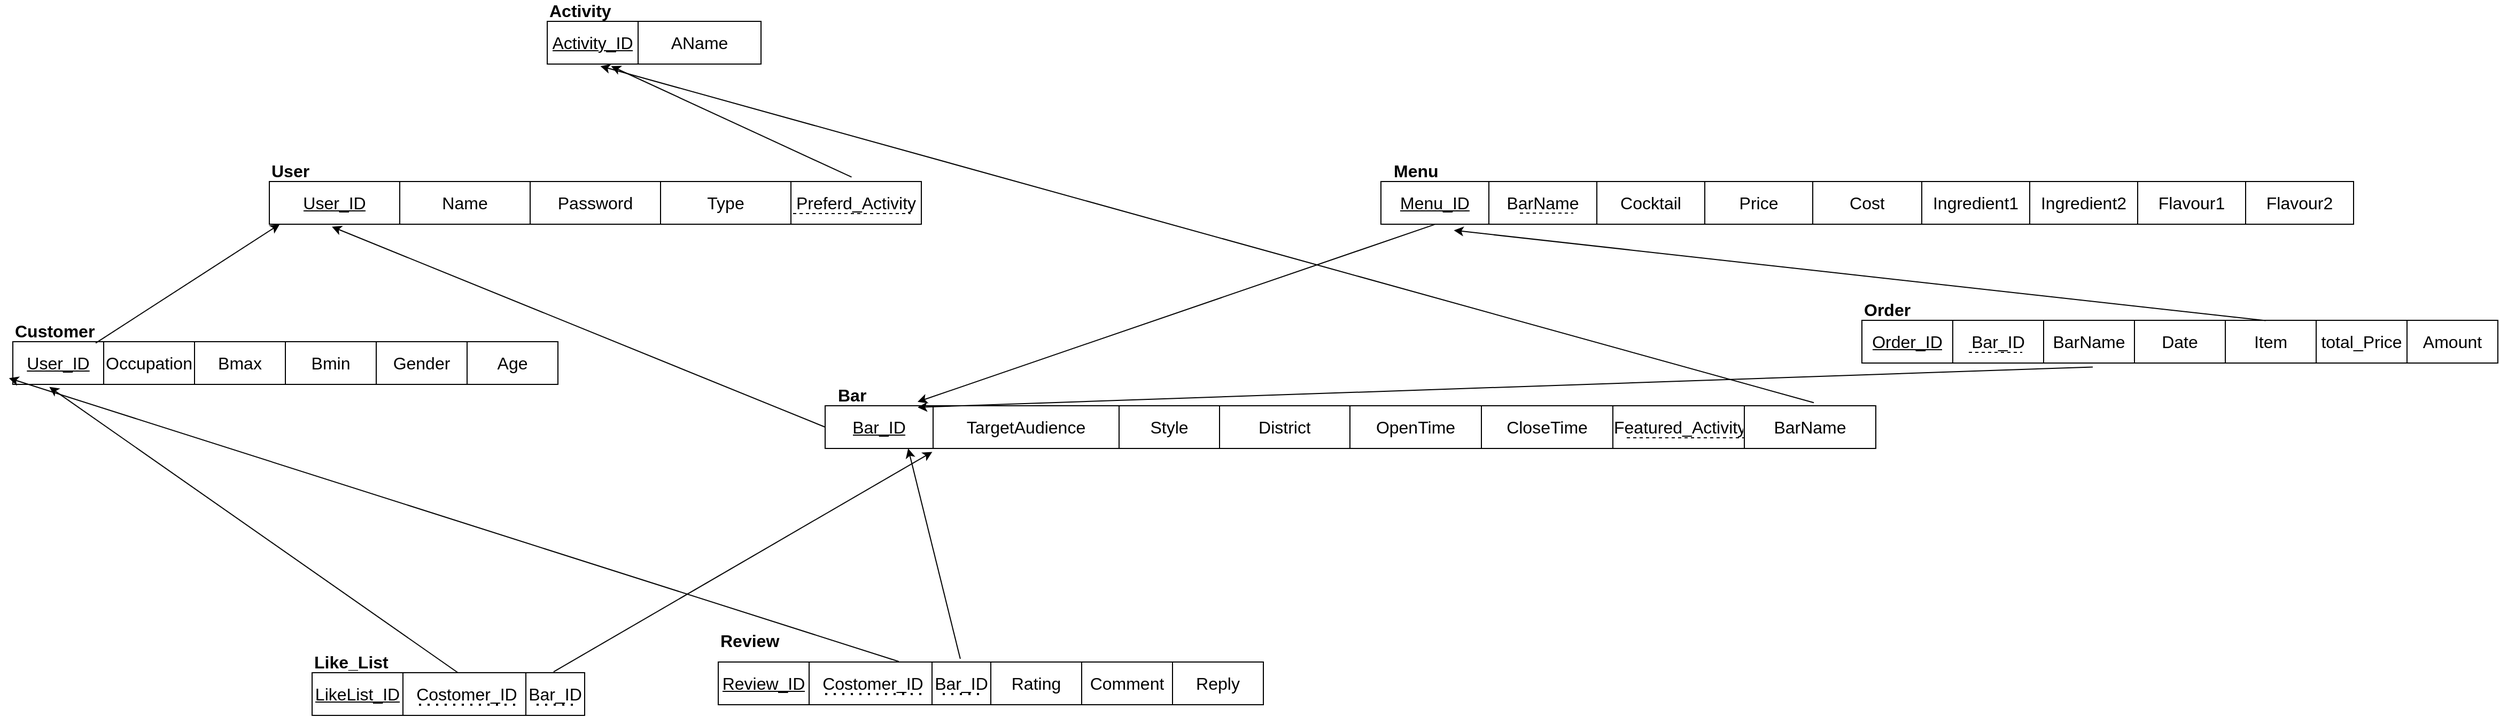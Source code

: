 <mxfile version="24.4.13" type="github">
  <diagram name="第1頁" id="yRPHBxbGYmg5BFlF-QgD">
    <mxGraphModel dx="1412" dy="745" grid="1" gridSize="10" guides="1" tooltips="1" connect="1" arrows="1" fold="1" page="1" pageScale="1" pageWidth="4681" pageHeight="3300" math="0" shadow="0">
      <root>
        <mxCell id="0" />
        <mxCell id="1" parent="0" />
        <mxCell id="a4UeTrgCK479kTS_yBiC-83" value="" style="shape=table;startSize=0;container=1;collapsible=0;childLayout=tableLayout;fontSize=12;" parent="1" vertex="1">
          <mxGeometry x="580" y="670" width="610" height="40" as="geometry" />
        </mxCell>
        <mxCell id="a4UeTrgCK479kTS_yBiC-84" value="" style="shape=tableRow;horizontal=0;startSize=0;swimlaneHead=0;swimlaneBody=0;strokeColor=inherit;top=0;left=0;bottom=0;right=0;collapsible=0;dropTarget=0;fillColor=none;points=[[0,0.5],[1,0.5]];portConstraint=eastwest;fontSize=16;" parent="a4UeTrgCK479kTS_yBiC-83" vertex="1">
          <mxGeometry width="610" height="40" as="geometry" />
        </mxCell>
        <mxCell id="a4UeTrgCK479kTS_yBiC-85" value="User_ID" style="shape=partialRectangle;html=1;whiteSpace=wrap;connectable=0;strokeColor=inherit;overflow=hidden;fillColor=none;top=0;left=0;bottom=0;right=0;pointerEvents=1;fontSize=16;fontStyle=4" parent="a4UeTrgCK479kTS_yBiC-84" vertex="1">
          <mxGeometry width="122" height="40" as="geometry">
            <mxRectangle width="122" height="40" as="alternateBounds" />
          </mxGeometry>
        </mxCell>
        <mxCell id="a4UeTrgCK479kTS_yBiC-86" value="Name" style="shape=partialRectangle;html=1;whiteSpace=wrap;connectable=0;strokeColor=inherit;overflow=hidden;fillColor=none;top=0;left=0;bottom=0;right=0;pointerEvents=1;fontSize=16;" parent="a4UeTrgCK479kTS_yBiC-84" vertex="1">
          <mxGeometry x="122" width="122" height="40" as="geometry">
            <mxRectangle width="122" height="40" as="alternateBounds" />
          </mxGeometry>
        </mxCell>
        <mxCell id="a4UeTrgCK479kTS_yBiC-87" value="Password" style="shape=partialRectangle;html=1;whiteSpace=wrap;connectable=0;strokeColor=inherit;overflow=hidden;fillColor=none;top=0;left=0;bottom=0;right=0;pointerEvents=1;fontSize=16;" parent="a4UeTrgCK479kTS_yBiC-84" vertex="1">
          <mxGeometry x="244" width="122" height="40" as="geometry">
            <mxRectangle width="122" height="40" as="alternateBounds" />
          </mxGeometry>
        </mxCell>
        <mxCell id="a4UeTrgCK479kTS_yBiC-88" value="Type" style="shape=partialRectangle;html=1;whiteSpace=wrap;connectable=0;strokeColor=inherit;overflow=hidden;fillColor=none;top=0;left=0;bottom=0;right=0;pointerEvents=1;fontSize=16;" parent="a4UeTrgCK479kTS_yBiC-84" vertex="1">
          <mxGeometry x="366" width="122" height="40" as="geometry">
            <mxRectangle width="122" height="40" as="alternateBounds" />
          </mxGeometry>
        </mxCell>
        <mxCell id="-q4q4_s83V0qYPfBvTud-24" value="Preferd_Activity" style="shape=partialRectangle;html=1;whiteSpace=wrap;connectable=0;strokeColor=inherit;overflow=hidden;fillColor=none;top=0;left=0;bottom=0;right=0;pointerEvents=1;fontSize=16;" parent="a4UeTrgCK479kTS_yBiC-84" vertex="1">
          <mxGeometry x="488" width="122" height="40" as="geometry">
            <mxRectangle width="122" height="40" as="alternateBounds" />
          </mxGeometry>
        </mxCell>
        <mxCell id="a4UeTrgCK479kTS_yBiC-91" value="User" style="text;strokeColor=none;fillColor=none;html=1;fontSize=16;fontStyle=1;verticalAlign=middle;align=left;" parent="1" vertex="1">
          <mxGeometry x="580" y="650" width="60" height="20" as="geometry" />
        </mxCell>
        <mxCell id="NnXiqRIun1w8d_vgmSpy-1" value="" style="shape=table;startSize=0;container=1;collapsible=0;childLayout=tableLayout;fontSize=12;" parent="1" vertex="1">
          <mxGeometry x="340" y="820" width="510" height="40" as="geometry" />
        </mxCell>
        <mxCell id="NnXiqRIun1w8d_vgmSpy-2" value="" style="shape=tableRow;horizontal=0;startSize=0;swimlaneHead=0;swimlaneBody=0;strokeColor=inherit;top=0;left=0;bottom=0;right=0;collapsible=0;dropTarget=0;fillColor=none;points=[[0,0.5],[1,0.5]];portConstraint=eastwest;fontSize=16;" parent="NnXiqRIun1w8d_vgmSpy-1" vertex="1">
          <mxGeometry width="510" height="40" as="geometry" />
        </mxCell>
        <mxCell id="NnXiqRIun1w8d_vgmSpy-3" value="User_ID" style="shape=partialRectangle;html=1;whiteSpace=wrap;connectable=0;strokeColor=inherit;overflow=hidden;fillColor=none;top=0;left=0;bottom=0;right=0;pointerEvents=1;fontSize=16;fontStyle=4" parent="NnXiqRIun1w8d_vgmSpy-2" vertex="1">
          <mxGeometry width="85" height="40" as="geometry">
            <mxRectangle width="85" height="40" as="alternateBounds" />
          </mxGeometry>
        </mxCell>
        <mxCell id="NnXiqRIun1w8d_vgmSpy-4" value="Occupation" style="shape=partialRectangle;html=1;whiteSpace=wrap;connectable=0;strokeColor=inherit;overflow=hidden;fillColor=none;top=0;left=0;bottom=0;right=0;pointerEvents=1;fontSize=16;" parent="NnXiqRIun1w8d_vgmSpy-2" vertex="1">
          <mxGeometry x="85" width="85" height="40" as="geometry">
            <mxRectangle width="85" height="40" as="alternateBounds" />
          </mxGeometry>
        </mxCell>
        <mxCell id="NnXiqRIun1w8d_vgmSpy-5" value="Bmax" style="shape=partialRectangle;html=1;whiteSpace=wrap;connectable=0;strokeColor=inherit;overflow=hidden;fillColor=none;top=0;left=0;bottom=0;right=0;pointerEvents=1;fontSize=16;" parent="NnXiqRIun1w8d_vgmSpy-2" vertex="1">
          <mxGeometry x="170" width="85" height="40" as="geometry">
            <mxRectangle width="85" height="40" as="alternateBounds" />
          </mxGeometry>
        </mxCell>
        <mxCell id="NnXiqRIun1w8d_vgmSpy-6" value="Bmin" style="shape=partialRectangle;html=1;whiteSpace=wrap;connectable=0;strokeColor=inherit;overflow=hidden;fillColor=none;top=0;left=0;bottom=0;right=0;pointerEvents=1;fontSize=16;" parent="NnXiqRIun1w8d_vgmSpy-2" vertex="1">
          <mxGeometry x="255" width="85" height="40" as="geometry">
            <mxRectangle width="85" height="40" as="alternateBounds" />
          </mxGeometry>
        </mxCell>
        <mxCell id="NnXiqRIun1w8d_vgmSpy-9" value="Gender" style="shape=partialRectangle;html=1;whiteSpace=wrap;connectable=0;strokeColor=inherit;overflow=hidden;fillColor=none;top=0;left=0;bottom=0;right=0;pointerEvents=1;fontSize=16;" parent="NnXiqRIun1w8d_vgmSpy-2" vertex="1">
          <mxGeometry x="340" width="85" height="40" as="geometry">
            <mxRectangle width="85" height="40" as="alternateBounds" />
          </mxGeometry>
        </mxCell>
        <mxCell id="NnXiqRIun1w8d_vgmSpy-10" value="Age" style="shape=partialRectangle;html=1;whiteSpace=wrap;connectable=0;strokeColor=inherit;overflow=hidden;fillColor=none;top=0;left=0;bottom=0;right=0;pointerEvents=1;fontSize=16;" parent="NnXiqRIun1w8d_vgmSpy-2" vertex="1">
          <mxGeometry x="425" width="85" height="40" as="geometry">
            <mxRectangle width="85" height="40" as="alternateBounds" />
          </mxGeometry>
        </mxCell>
        <mxCell id="NnXiqRIun1w8d_vgmSpy-7" value="Customer" style="text;strokeColor=none;fillColor=none;html=1;fontSize=16;fontStyle=1;verticalAlign=middle;align=left;" parent="1" vertex="1">
          <mxGeometry x="340" y="800" width="60" height="20" as="geometry" />
        </mxCell>
        <mxCell id="NnXiqRIun1w8d_vgmSpy-8" style="rounded=0;orthogonalLoop=1;jettySize=auto;html=1;exitX=0.152;exitY=0.033;exitDx=0;exitDy=0;entryX=0.016;entryY=0.999;entryDx=0;entryDy=0;entryPerimeter=0;exitPerimeter=0;" parent="1" source="NnXiqRIun1w8d_vgmSpy-2" target="a4UeTrgCK479kTS_yBiC-84" edge="1">
          <mxGeometry relative="1" as="geometry" />
        </mxCell>
        <mxCell id="NnXiqRIun1w8d_vgmSpy-21" style="rounded=0;orthogonalLoop=1;jettySize=auto;html=1;exitX=0;exitY=0.5;exitDx=0;exitDy=0;entryX=0.096;entryY=1.059;entryDx=0;entryDy=0;entryPerimeter=0;" parent="1" source="NnXiqRIun1w8d_vgmSpy-12" target="a4UeTrgCK479kTS_yBiC-84" edge="1">
          <mxGeometry relative="1" as="geometry">
            <mxPoint x="870" y="790" as="targetPoint" />
          </mxGeometry>
        </mxCell>
        <mxCell id="NnXiqRIun1w8d_vgmSpy-34" style="rounded=0;orthogonalLoop=1;jettySize=auto;html=1;exitX=0.331;exitY=-0.013;exitDx=0;exitDy=0;exitPerimeter=0;entryX=-0.007;entryY=0.855;entryDx=0;entryDy=0;entryPerimeter=0;" parent="1" source="NnXiqRIun1w8d_vgmSpy-23" target="NnXiqRIun1w8d_vgmSpy-2" edge="1">
          <mxGeometry relative="1" as="geometry">
            <mxPoint x="1050" y="970.0" as="targetPoint" />
          </mxGeometry>
        </mxCell>
        <mxCell id="NnXiqRIun1w8d_vgmSpy-30" value="Review" style="text;strokeColor=none;fillColor=none;html=1;fontSize=16;fontStyle=1;verticalAlign=middle;align=left;" parent="1" vertex="1">
          <mxGeometry x="1000" y="1090" width="60" height="20" as="geometry" />
        </mxCell>
        <mxCell id="NnXiqRIun1w8d_vgmSpy-35" style="rounded=0;orthogonalLoop=1;jettySize=auto;html=1;entryX=0.079;entryY=1.001;entryDx=0;entryDy=0;entryPerimeter=0;exitX=0.444;exitY=-0.074;exitDx=0;exitDy=0;exitPerimeter=0;" parent="1" source="NnXiqRIun1w8d_vgmSpy-23" target="NnXiqRIun1w8d_vgmSpy-12" edge="1">
          <mxGeometry relative="1" as="geometry">
            <mxPoint x="1091" y="1030" as="sourcePoint" />
          </mxGeometry>
        </mxCell>
        <mxCell id="-q4q4_s83V0qYPfBvTud-1" value="" style="shape=table;startSize=0;container=1;collapsible=0;childLayout=tableLayout;fontSize=12;" parent="1" vertex="1">
          <mxGeometry x="620" y="1130" width="255" height="40" as="geometry" />
        </mxCell>
        <mxCell id="-q4q4_s83V0qYPfBvTud-2" value="" style="shape=tableRow;horizontal=0;startSize=0;swimlaneHead=0;swimlaneBody=0;strokeColor=inherit;top=0;left=0;bottom=0;right=0;collapsible=0;dropTarget=0;fillColor=none;points=[[0,0.5],[1,0.5]];portConstraint=eastwest;fontSize=16;" parent="-q4q4_s83V0qYPfBvTud-1" vertex="1">
          <mxGeometry width="255" height="40" as="geometry" />
        </mxCell>
        <mxCell id="-q4q4_s83V0qYPfBvTud-3" value="LikeList_ID" style="shape=partialRectangle;html=1;whiteSpace=wrap;connectable=0;strokeColor=inherit;overflow=hidden;fillColor=none;top=0;left=0;bottom=0;right=0;pointerEvents=1;fontSize=16;fontStyle=4" parent="-q4q4_s83V0qYPfBvTud-2" vertex="1">
          <mxGeometry width="85" height="40" as="geometry">
            <mxRectangle width="85" height="40" as="alternateBounds" />
          </mxGeometry>
        </mxCell>
        <mxCell id="-q4q4_s83V0qYPfBvTud-4" value="&amp;nbsp;Costomer_ID" style="shape=partialRectangle;html=1;whiteSpace=wrap;connectable=0;strokeColor=inherit;overflow=hidden;fillColor=none;top=0;left=0;bottom=0;right=0;pointerEvents=1;fontSize=16;" parent="-q4q4_s83V0qYPfBvTud-2" vertex="1">
          <mxGeometry x="85" width="115" height="40" as="geometry">
            <mxRectangle width="115" height="40" as="alternateBounds" />
          </mxGeometry>
        </mxCell>
        <mxCell id="-q4q4_s83V0qYPfBvTud-5" value="Bar_ID" style="shape=partialRectangle;html=1;whiteSpace=wrap;connectable=0;strokeColor=inherit;overflow=hidden;fillColor=none;top=0;left=0;bottom=0;right=0;pointerEvents=1;fontSize=16;" parent="-q4q4_s83V0qYPfBvTud-2" vertex="1">
          <mxGeometry x="200" width="55" height="40" as="geometry">
            <mxRectangle width="55" height="40" as="alternateBounds" />
          </mxGeometry>
        </mxCell>
        <mxCell id="-q4q4_s83V0qYPfBvTud-9" value="Like_List" style="text;strokeColor=none;fillColor=none;html=1;fontSize=16;fontStyle=1;verticalAlign=middle;align=left;" parent="1" vertex="1">
          <mxGeometry x="620" y="1110" width="60" height="20" as="geometry" />
        </mxCell>
        <mxCell id="-q4q4_s83V0qYPfBvTud-10" value="" style="endArrow=none;dashed=1;html=1;dashPattern=1 3;strokeWidth=2;rounded=0;" parent="1" edge="1">
          <mxGeometry width="50" height="50" relative="1" as="geometry">
            <mxPoint x="720" y="1160" as="sourcePoint" />
            <mxPoint x="810" y="1160" as="targetPoint" />
          </mxGeometry>
        </mxCell>
        <mxCell id="-q4q4_s83V0qYPfBvTud-11" value="" style="endArrow=none;dashed=1;html=1;dashPattern=1 3;strokeWidth=2;rounded=0;" parent="1" edge="1">
          <mxGeometry width="50" height="50" relative="1" as="geometry">
            <mxPoint x="830" y="1160" as="sourcePoint" />
            <mxPoint x="870" y="1160" as="targetPoint" />
          </mxGeometry>
        </mxCell>
        <mxCell id="-q4q4_s83V0qYPfBvTud-12" value="" style="endArrow=classic;html=1;rounded=0;exitX=0.535;exitY=0;exitDx=0;exitDy=0;exitPerimeter=0;entryX=0.067;entryY=1.06;entryDx=0;entryDy=0;entryPerimeter=0;" parent="1" source="-q4q4_s83V0qYPfBvTud-2" target="NnXiqRIun1w8d_vgmSpy-2" edge="1">
          <mxGeometry width="50" height="50" relative="1" as="geometry">
            <mxPoint x="690.505" y="1110" as="sourcePoint" />
            <mxPoint x="960" y="852.4" as="targetPoint" />
          </mxGeometry>
        </mxCell>
        <mxCell id="-q4q4_s83V0qYPfBvTud-13" value="" style="endArrow=classic;html=1;rounded=0;exitX=0.886;exitY=-0.02;exitDx=0;exitDy=0;exitPerimeter=0;entryX=0.102;entryY=1.08;entryDx=0;entryDy=0;entryPerimeter=0;" parent="1" source="-q4q4_s83V0qYPfBvTud-2" target="NnXiqRIun1w8d_vgmSpy-12" edge="1">
          <mxGeometry width="50" height="50" relative="1" as="geometry">
            <mxPoint x="766" y="1140" as="sourcePoint" />
            <mxPoint x="1074" y="902" as="targetPoint" />
          </mxGeometry>
        </mxCell>
        <mxCell id="NnXiqRIun1w8d_vgmSpy-22" value="" style="shape=table;startSize=0;container=1;collapsible=0;childLayout=tableLayout;fontSize=12;" parent="1" vertex="1">
          <mxGeometry x="1000" y="1120" width="510" height="40" as="geometry" />
        </mxCell>
        <mxCell id="NnXiqRIun1w8d_vgmSpy-23" value="" style="shape=tableRow;horizontal=0;startSize=0;swimlaneHead=0;swimlaneBody=0;strokeColor=inherit;top=0;left=0;bottom=0;right=0;collapsible=0;dropTarget=0;fillColor=none;points=[[0,0.5],[1,0.5]];portConstraint=eastwest;fontSize=16;" parent="NnXiqRIun1w8d_vgmSpy-22" vertex="1">
          <mxGeometry width="510" height="40" as="geometry" />
        </mxCell>
        <mxCell id="NnXiqRIun1w8d_vgmSpy-24" value="Review_ID" style="shape=partialRectangle;html=1;whiteSpace=wrap;connectable=0;strokeColor=inherit;overflow=hidden;fillColor=none;top=0;left=0;bottom=0;right=0;pointerEvents=1;fontSize=16;fontStyle=4" parent="NnXiqRIun1w8d_vgmSpy-23" vertex="1">
          <mxGeometry width="85" height="40" as="geometry">
            <mxRectangle width="85" height="40" as="alternateBounds" />
          </mxGeometry>
        </mxCell>
        <mxCell id="NnXiqRIun1w8d_vgmSpy-25" value="&amp;nbsp;Costomer_ID" style="shape=partialRectangle;html=1;whiteSpace=wrap;connectable=0;strokeColor=inherit;overflow=hidden;fillColor=none;top=0;left=0;bottom=0;right=0;pointerEvents=1;fontSize=16;" parent="NnXiqRIun1w8d_vgmSpy-23" vertex="1">
          <mxGeometry x="85" width="115" height="40" as="geometry">
            <mxRectangle width="115" height="40" as="alternateBounds" />
          </mxGeometry>
        </mxCell>
        <mxCell id="NnXiqRIun1w8d_vgmSpy-26" value="Bar_ID" style="shape=partialRectangle;html=1;whiteSpace=wrap;connectable=0;strokeColor=inherit;overflow=hidden;fillColor=none;top=0;left=0;bottom=0;right=0;pointerEvents=1;fontSize=16;" parent="NnXiqRIun1w8d_vgmSpy-23" vertex="1">
          <mxGeometry x="200" width="55" height="40" as="geometry">
            <mxRectangle width="55" height="40" as="alternateBounds" />
          </mxGeometry>
        </mxCell>
        <mxCell id="NnXiqRIun1w8d_vgmSpy-27" value="Rating" style="shape=partialRectangle;html=1;whiteSpace=wrap;connectable=0;strokeColor=inherit;overflow=hidden;fillColor=none;top=0;left=0;bottom=0;right=0;pointerEvents=1;fontSize=16;" parent="NnXiqRIun1w8d_vgmSpy-23" vertex="1">
          <mxGeometry x="255" width="85" height="40" as="geometry">
            <mxRectangle width="85" height="40" as="alternateBounds" />
          </mxGeometry>
        </mxCell>
        <mxCell id="NnXiqRIun1w8d_vgmSpy-28" value="Comment" style="shape=partialRectangle;html=1;whiteSpace=wrap;connectable=0;strokeColor=inherit;overflow=hidden;fillColor=none;top=0;left=0;bottom=0;right=0;pointerEvents=1;fontSize=16;" parent="NnXiqRIun1w8d_vgmSpy-23" vertex="1">
          <mxGeometry x="340" width="85" height="40" as="geometry">
            <mxRectangle width="85" height="40" as="alternateBounds" />
          </mxGeometry>
        </mxCell>
        <mxCell id="NnXiqRIun1w8d_vgmSpy-29" value="Reply" style="shape=partialRectangle;html=1;whiteSpace=wrap;connectable=0;strokeColor=inherit;overflow=hidden;fillColor=none;top=0;left=0;bottom=0;right=0;pointerEvents=1;fontSize=16;" parent="NnXiqRIun1w8d_vgmSpy-23" vertex="1">
          <mxGeometry x="425" width="85" height="40" as="geometry">
            <mxRectangle width="85" height="40" as="alternateBounds" />
          </mxGeometry>
        </mxCell>
        <mxCell id="NnXiqRIun1w8d_vgmSpy-32" value="" style="endArrow=none;dashed=1;html=1;dashPattern=1 3;strokeWidth=2;rounded=0;" parent="1" edge="1">
          <mxGeometry width="50" height="50" relative="1" as="geometry">
            <mxPoint x="1100" y="1150" as="sourcePoint" />
            <mxPoint x="1190" y="1150" as="targetPoint" />
          </mxGeometry>
        </mxCell>
        <mxCell id="NnXiqRIun1w8d_vgmSpy-33" value="" style="endArrow=none;dashed=1;html=1;dashPattern=1 3;strokeWidth=2;rounded=0;" parent="1" edge="1">
          <mxGeometry width="50" height="50" relative="1" as="geometry">
            <mxPoint x="1210" y="1150" as="sourcePoint" />
            <mxPoint x="1250" y="1150" as="targetPoint" />
          </mxGeometry>
        </mxCell>
        <mxCell id="-q4q4_s83V0qYPfBvTud-14" value="" style="shape=table;startSize=0;container=1;collapsible=0;childLayout=tableLayout;fontSize=12;" parent="1" vertex="1">
          <mxGeometry x="840" y="520" width="200" height="40" as="geometry" />
        </mxCell>
        <mxCell id="-q4q4_s83V0qYPfBvTud-15" value="" style="shape=tableRow;horizontal=0;startSize=0;swimlaneHead=0;swimlaneBody=0;strokeColor=inherit;top=0;left=0;bottom=0;right=0;collapsible=0;dropTarget=0;fillColor=none;points=[[0,0.5],[1,0.5]];portConstraint=eastwest;fontSize=16;" parent="-q4q4_s83V0qYPfBvTud-14" vertex="1">
          <mxGeometry width="200" height="40" as="geometry" />
        </mxCell>
        <mxCell id="-q4q4_s83V0qYPfBvTud-16" value="Activity_ID" style="shape=partialRectangle;html=1;whiteSpace=wrap;connectable=0;strokeColor=inherit;overflow=hidden;fillColor=none;top=0;left=0;bottom=0;right=0;pointerEvents=1;fontSize=16;fontStyle=4" parent="-q4q4_s83V0qYPfBvTud-15" vertex="1">
          <mxGeometry width="85" height="40" as="geometry">
            <mxRectangle width="85" height="40" as="alternateBounds" />
          </mxGeometry>
        </mxCell>
        <mxCell id="-q4q4_s83V0qYPfBvTud-17" value="AName" style="shape=partialRectangle;html=1;whiteSpace=wrap;connectable=0;strokeColor=inherit;overflow=hidden;fillColor=none;top=0;left=0;bottom=0;right=0;pointerEvents=1;fontSize=16;" parent="-q4q4_s83V0qYPfBvTud-15" vertex="1">
          <mxGeometry x="85" width="115" height="40" as="geometry">
            <mxRectangle width="115" height="40" as="alternateBounds" />
          </mxGeometry>
        </mxCell>
        <mxCell id="-q4q4_s83V0qYPfBvTud-19" value="Activity" style="text;strokeColor=none;fillColor=none;html=1;fontSize=16;fontStyle=1;verticalAlign=middle;align=left;" parent="1" vertex="1">
          <mxGeometry x="840" y="500" width="60" height="20" as="geometry" />
        </mxCell>
        <mxCell id="-q4q4_s83V0qYPfBvTud-27" value="" style="endArrow=none;dashed=1;html=1;rounded=0;" parent="1" edge="1">
          <mxGeometry width="50" height="50" relative="1" as="geometry">
            <mxPoint x="1070" y="700" as="sourcePoint" />
            <mxPoint x="1180" y="700" as="targetPoint" />
          </mxGeometry>
        </mxCell>
        <mxCell id="-q4q4_s83V0qYPfBvTud-31" style="rounded=0;orthogonalLoop=1;jettySize=auto;html=1;exitX=0.941;exitY=-0.072;exitDx=0;exitDy=0;entryX=0.249;entryY=1.049;entryDx=0;entryDy=0;entryPerimeter=0;exitPerimeter=0;" parent="1" source="NnXiqRIun1w8d_vgmSpy-12" target="-q4q4_s83V0qYPfBvTud-15" edge="1">
          <mxGeometry relative="1" as="geometry" />
        </mxCell>
        <mxCell id="-q4q4_s83V0qYPfBvTud-32" style="rounded=0;orthogonalLoop=1;jettySize=auto;html=1;exitX=0.893;exitY=-0.104;exitDx=0;exitDy=0;entryX=0.299;entryY=1.049;entryDx=0;entryDy=0;entryPerimeter=0;exitPerimeter=0;" parent="1" source="a4UeTrgCK479kTS_yBiC-84" target="-q4q4_s83V0qYPfBvTud-15" edge="1">
          <mxGeometry relative="1" as="geometry">
            <mxPoint x="879" y="827" as="sourcePoint" />
            <mxPoint x="900" y="572" as="targetPoint" />
          </mxGeometry>
        </mxCell>
        <mxCell id="NnXiqRIun1w8d_vgmSpy-11" value="" style="shape=table;startSize=0;container=1;collapsible=0;childLayout=tableLayout;fontSize=12;" parent="1" vertex="1">
          <mxGeometry x="1100" y="880" width="983" height="40" as="geometry" />
        </mxCell>
        <mxCell id="NnXiqRIun1w8d_vgmSpy-12" value="" style="shape=tableRow;horizontal=0;startSize=0;swimlaneHead=0;swimlaneBody=0;strokeColor=inherit;top=0;left=0;bottom=0;right=0;collapsible=0;dropTarget=0;fillColor=none;points=[[0,0.5],[1,0.5]];portConstraint=eastwest;fontSize=16;" parent="NnXiqRIun1w8d_vgmSpy-11" vertex="1">
          <mxGeometry width="983" height="40" as="geometry" />
        </mxCell>
        <mxCell id="NnXiqRIun1w8d_vgmSpy-13" value="Bar_ID" style="shape=partialRectangle;html=1;whiteSpace=wrap;connectable=0;strokeColor=inherit;overflow=hidden;fillColor=none;top=0;left=0;bottom=0;right=0;pointerEvents=1;fontSize=16;fontStyle=4" parent="NnXiqRIun1w8d_vgmSpy-12" vertex="1">
          <mxGeometry width="101" height="40" as="geometry">
            <mxRectangle width="101" height="40" as="alternateBounds" />
          </mxGeometry>
        </mxCell>
        <mxCell id="NnXiqRIun1w8d_vgmSpy-14" value="TargetAudience" style="shape=partialRectangle;html=1;whiteSpace=wrap;connectable=0;strokeColor=inherit;overflow=hidden;fillColor=none;top=0;left=0;bottom=0;right=0;pointerEvents=1;fontSize=16;" parent="NnXiqRIun1w8d_vgmSpy-12" vertex="1">
          <mxGeometry x="101" width="174" height="40" as="geometry">
            <mxRectangle width="174" height="40" as="alternateBounds" />
          </mxGeometry>
        </mxCell>
        <mxCell id="NnXiqRIun1w8d_vgmSpy-15" value="Style" style="shape=partialRectangle;html=1;whiteSpace=wrap;connectable=0;strokeColor=inherit;overflow=hidden;fillColor=none;top=0;left=0;bottom=0;right=0;pointerEvents=1;fontSize=16;" parent="NnXiqRIun1w8d_vgmSpy-12" vertex="1">
          <mxGeometry x="275" width="94" height="40" as="geometry">
            <mxRectangle width="94" height="40" as="alternateBounds" />
          </mxGeometry>
        </mxCell>
        <mxCell id="NnXiqRIun1w8d_vgmSpy-16" value="District" style="shape=partialRectangle;html=1;whiteSpace=wrap;connectable=0;strokeColor=inherit;overflow=hidden;fillColor=none;top=0;left=0;bottom=0;right=0;pointerEvents=1;fontSize=16;" parent="NnXiqRIun1w8d_vgmSpy-12" vertex="1">
          <mxGeometry x="369" width="122" height="40" as="geometry">
            <mxRectangle width="122" height="40" as="alternateBounds" />
          </mxGeometry>
        </mxCell>
        <mxCell id="NnXiqRIun1w8d_vgmSpy-17" value="OpenTime" style="shape=partialRectangle;html=1;whiteSpace=wrap;connectable=0;strokeColor=inherit;overflow=hidden;fillColor=none;top=0;left=0;bottom=0;right=0;pointerEvents=1;fontSize=16;" parent="NnXiqRIun1w8d_vgmSpy-12" vertex="1">
          <mxGeometry x="491" width="123" height="40" as="geometry">
            <mxRectangle width="123" height="40" as="alternateBounds" />
          </mxGeometry>
        </mxCell>
        <mxCell id="NnXiqRIun1w8d_vgmSpy-18" value="CloseTime" style="shape=partialRectangle;html=1;whiteSpace=wrap;connectable=0;strokeColor=inherit;overflow=hidden;fillColor=none;top=0;left=0;bottom=0;right=0;pointerEvents=1;fontSize=16;" parent="NnXiqRIun1w8d_vgmSpy-12" vertex="1">
          <mxGeometry x="614" width="123" height="40" as="geometry">
            <mxRectangle width="123" height="40" as="alternateBounds" />
          </mxGeometry>
        </mxCell>
        <mxCell id="-q4q4_s83V0qYPfBvTud-25" value="Featured_Activity" style="shape=partialRectangle;html=1;whiteSpace=wrap;connectable=0;strokeColor=inherit;overflow=hidden;fillColor=none;top=0;left=0;bottom=0;right=0;pointerEvents=1;fontSize=16;" parent="NnXiqRIun1w8d_vgmSpy-12" vertex="1">
          <mxGeometry x="737" width="123" height="40" as="geometry">
            <mxRectangle width="123" height="40" as="alternateBounds" />
          </mxGeometry>
        </mxCell>
        <mxCell id="HUrGxOmFEBk-kKBhiOM0-2" value="BarName" style="shape=partialRectangle;html=1;whiteSpace=wrap;connectable=0;strokeColor=inherit;overflow=hidden;fillColor=none;top=0;left=0;bottom=0;right=0;pointerEvents=1;fontSize=16;" vertex="1" parent="NnXiqRIun1w8d_vgmSpy-12">
          <mxGeometry x="860" width="123" height="40" as="geometry">
            <mxRectangle width="123" height="40" as="alternateBounds" />
          </mxGeometry>
        </mxCell>
        <mxCell id="NnXiqRIun1w8d_vgmSpy-19" value="Bar" style="text;strokeColor=none;fillColor=none;html=1;fontSize=16;fontStyle=1;verticalAlign=middle;align=left;" parent="1" vertex="1">
          <mxGeometry x="1110" y="860" width="60" height="20" as="geometry" />
        </mxCell>
        <mxCell id="-q4q4_s83V0qYPfBvTud-26" value="" style="endArrow=none;dashed=1;html=1;rounded=0;" parent="1" edge="1">
          <mxGeometry width="50" height="50" relative="1" as="geometry">
            <mxPoint x="1850" y="910" as="sourcePoint" />
            <mxPoint x="1960" y="910" as="targetPoint" />
          </mxGeometry>
        </mxCell>
        <mxCell id="-q4q4_s83V0qYPfBvTud-48" value="" style="endArrow=classic;html=1;rounded=0;strokeColor=default;align=center;verticalAlign=middle;fontFamily=Helvetica;fontSize=11;fontColor=default;labelBackgroundColor=default;entryX=0.088;entryY=-0.092;entryDx=0;entryDy=0;entryPerimeter=0;exitX=0.055;exitY=1.008;exitDx=0;exitDy=0;exitPerimeter=0;" parent="1" source="-q4q4_s83V0qYPfBvTud-34" target="NnXiqRIun1w8d_vgmSpy-12" edge="1">
          <mxGeometry width="50" height="50" relative="1" as="geometry">
            <mxPoint x="1670" y="800" as="sourcePoint" />
            <mxPoint x="1720" y="750" as="targetPoint" />
          </mxGeometry>
        </mxCell>
        <mxCell id="-q4q4_s83V0qYPfBvTud-41" value="Menu" style="text;strokeColor=none;fillColor=none;html=1;fontSize=16;fontStyle=1;verticalAlign=middle;align=left;" parent="1" vertex="1">
          <mxGeometry x="1630.0" y="650" width="60" height="20" as="geometry" />
        </mxCell>
        <mxCell id="-q4q4_s83V0qYPfBvTud-33" value="" style="shape=table;startSize=0;container=1;collapsible=0;childLayout=tableLayout;fontSize=16;" parent="1" vertex="1">
          <mxGeometry x="1620" y="670" width="910" height="40" as="geometry" />
        </mxCell>
        <mxCell id="-q4q4_s83V0qYPfBvTud-34" value="" style="shape=tableRow;horizontal=0;startSize=0;swimlaneHead=0;swimlaneBody=0;strokeColor=inherit;top=0;left=0;bottom=0;right=0;collapsible=0;dropTarget=0;fillColor=none;points=[[0,0.5],[1,0.5]];portConstraint=eastwest;fontSize=16;" parent="-q4q4_s83V0qYPfBvTud-33" vertex="1">
          <mxGeometry width="910" height="40" as="geometry" />
        </mxCell>
        <mxCell id="-q4q4_s83V0qYPfBvTud-35" value="&lt;u&gt;Menu_ID&lt;/u&gt;" style="shape=partialRectangle;html=1;whiteSpace=wrap;connectable=0;strokeColor=inherit;overflow=hidden;fillColor=none;top=0;left=0;bottom=0;right=0;pointerEvents=1;fontSize=16;" parent="-q4q4_s83V0qYPfBvTud-34" vertex="1">
          <mxGeometry width="101" height="40" as="geometry">
            <mxRectangle width="101" height="40" as="alternateBounds" />
          </mxGeometry>
        </mxCell>
        <mxCell id="-q4q4_s83V0qYPfBvTud-36" value="BarName" style="shape=partialRectangle;html=1;whiteSpace=wrap;connectable=0;strokeColor=inherit;overflow=hidden;fillColor=none;top=0;left=0;bottom=0;right=0;pointerEvents=1;fontSize=16;" parent="-q4q4_s83V0qYPfBvTud-34" vertex="1">
          <mxGeometry x="101" width="101" height="40" as="geometry">
            <mxRectangle width="101" height="40" as="alternateBounds" />
          </mxGeometry>
        </mxCell>
        <mxCell id="-q4q4_s83V0qYPfBvTud-37" value="Cocktail" style="shape=partialRectangle;html=1;whiteSpace=wrap;connectable=0;strokeColor=inherit;overflow=hidden;fillColor=none;top=0;left=0;bottom=0;right=0;pointerEvents=1;fontSize=16;" parent="-q4q4_s83V0qYPfBvTud-34" vertex="1">
          <mxGeometry x="202" width="101" height="40" as="geometry">
            <mxRectangle width="101" height="40" as="alternateBounds" />
          </mxGeometry>
        </mxCell>
        <mxCell id="-q4q4_s83V0qYPfBvTud-38" value="Price" style="shape=partialRectangle;html=1;whiteSpace=wrap;connectable=0;strokeColor=inherit;overflow=hidden;fillColor=none;top=0;left=0;bottom=0;right=0;pointerEvents=1;fontSize=16;" parent="-q4q4_s83V0qYPfBvTud-34" vertex="1">
          <mxGeometry x="303" width="101" height="40" as="geometry">
            <mxRectangle width="101" height="40" as="alternateBounds" />
          </mxGeometry>
        </mxCell>
        <mxCell id="-q4q4_s83V0qYPfBvTud-39" value="Cost" style="shape=partialRectangle;html=1;whiteSpace=wrap;connectable=0;strokeColor=inherit;overflow=hidden;fillColor=none;top=0;left=0;bottom=0;right=0;pointerEvents=1;fontSize=16;" parent="-q4q4_s83V0qYPfBvTud-34" vertex="1">
          <mxGeometry x="404" width="102" height="40" as="geometry">
            <mxRectangle width="102" height="40" as="alternateBounds" />
          </mxGeometry>
        </mxCell>
        <mxCell id="-q4q4_s83V0qYPfBvTud-40" value="Ingredient1" style="shape=partialRectangle;html=1;whiteSpace=wrap;connectable=0;strokeColor=inherit;overflow=hidden;fillColor=none;top=0;left=0;bottom=0;right=0;pointerEvents=1;fontSize=16;" parent="-q4q4_s83V0qYPfBvTud-34" vertex="1">
          <mxGeometry x="506" width="101" height="40" as="geometry">
            <mxRectangle width="101" height="40" as="alternateBounds" />
          </mxGeometry>
        </mxCell>
        <mxCell id="-q4q4_s83V0qYPfBvTud-43" value="Ingredient2" style="shape=partialRectangle;html=1;whiteSpace=wrap;connectable=0;strokeColor=inherit;overflow=hidden;fillColor=none;top=0;left=0;bottom=0;right=0;pointerEvents=1;fontSize=16;" parent="-q4q4_s83V0qYPfBvTud-34" vertex="1">
          <mxGeometry x="607" width="101" height="40" as="geometry">
            <mxRectangle width="101" height="40" as="alternateBounds" />
          </mxGeometry>
        </mxCell>
        <mxCell id="-q4q4_s83V0qYPfBvTud-44" value="Flavour1" style="shape=partialRectangle;html=1;whiteSpace=wrap;connectable=0;strokeColor=inherit;overflow=hidden;fillColor=none;top=0;left=0;bottom=0;right=0;pointerEvents=1;fontSize=16;" parent="-q4q4_s83V0qYPfBvTud-34" vertex="1">
          <mxGeometry x="708" width="101" height="40" as="geometry">
            <mxRectangle width="101" height="40" as="alternateBounds" />
          </mxGeometry>
        </mxCell>
        <mxCell id="-q4q4_s83V0qYPfBvTud-45" value="Flavour2" style="shape=partialRectangle;html=1;whiteSpace=wrap;connectable=0;strokeColor=inherit;overflow=hidden;fillColor=none;top=0;left=0;bottom=0;right=0;pointerEvents=1;fontSize=16;" parent="-q4q4_s83V0qYPfBvTud-34" vertex="1">
          <mxGeometry x="809" width="101" height="40" as="geometry">
            <mxRectangle width="101" height="40" as="alternateBounds" />
          </mxGeometry>
        </mxCell>
        <mxCell id="-q4q4_s83V0qYPfBvTud-42" value="" style="endArrow=none;dashed=1;html=1;rounded=0;strokeColor=default;align=center;verticalAlign=middle;fontFamily=Helvetica;fontSize=11;fontColor=default;labelBackgroundColor=default;" parent="1" edge="1">
          <mxGeometry width="50" height="50" relative="1" as="geometry">
            <mxPoint x="1750" y="699.57" as="sourcePoint" />
            <mxPoint x="1800" y="699.57" as="targetPoint" />
          </mxGeometry>
        </mxCell>
        <mxCell id="-q4q4_s83V0qYPfBvTud-63" value="" style="shape=table;startSize=0;container=1;collapsible=0;childLayout=tableLayout;fontSize=16;" parent="1" vertex="1">
          <mxGeometry x="2070.0" y="800" width="595" height="40" as="geometry" />
        </mxCell>
        <mxCell id="-q4q4_s83V0qYPfBvTud-64" value="" style="shape=tableRow;horizontal=0;startSize=0;swimlaneHead=0;swimlaneBody=0;strokeColor=inherit;top=0;left=0;bottom=0;right=0;collapsible=0;dropTarget=0;fillColor=none;points=[[0,0.5],[1,0.5]];portConstraint=eastwest;fontSize=16;" parent="-q4q4_s83V0qYPfBvTud-63" vertex="1">
          <mxGeometry width="595" height="40" as="geometry" />
        </mxCell>
        <mxCell id="-q4q4_s83V0qYPfBvTud-65" value="&lt;u&gt;Order_ID&lt;/u&gt;" style="shape=partialRectangle;html=1;whiteSpace=wrap;connectable=0;strokeColor=inherit;overflow=hidden;fillColor=none;top=0;left=0;bottom=0;right=0;pointerEvents=1;fontSize=16;" parent="-q4q4_s83V0qYPfBvTud-64" vertex="1">
          <mxGeometry width="85" height="40" as="geometry">
            <mxRectangle width="85" height="40" as="alternateBounds" />
          </mxGeometry>
        </mxCell>
        <mxCell id="-q4q4_s83V0qYPfBvTud-66" value="Bar_ID" style="shape=partialRectangle;html=1;whiteSpace=wrap;connectable=0;strokeColor=inherit;overflow=hidden;fillColor=none;top=0;left=0;bottom=0;right=0;pointerEvents=1;fontSize=16;" parent="-q4q4_s83V0qYPfBvTud-64" vertex="1">
          <mxGeometry x="85" width="85" height="40" as="geometry">
            <mxRectangle width="85" height="40" as="alternateBounds" />
          </mxGeometry>
        </mxCell>
        <mxCell id="-q4q4_s83V0qYPfBvTud-67" value="BarName" style="shape=partialRectangle;html=1;whiteSpace=wrap;connectable=0;strokeColor=inherit;overflow=hidden;fillColor=none;top=0;left=0;bottom=0;right=0;pointerEvents=1;fontSize=16;" parent="-q4q4_s83V0qYPfBvTud-64" vertex="1">
          <mxGeometry x="170" width="85" height="40" as="geometry">
            <mxRectangle width="85" height="40" as="alternateBounds" />
          </mxGeometry>
        </mxCell>
        <mxCell id="-q4q4_s83V0qYPfBvTud-68" value="Date" style="shape=partialRectangle;html=1;whiteSpace=wrap;connectable=0;strokeColor=inherit;overflow=hidden;fillColor=none;top=0;left=0;bottom=0;right=0;pointerEvents=1;fontSize=16;" parent="-q4q4_s83V0qYPfBvTud-64" vertex="1">
          <mxGeometry x="255" width="85" height="40" as="geometry">
            <mxRectangle width="85" height="40" as="alternateBounds" />
          </mxGeometry>
        </mxCell>
        <mxCell id="HUrGxOmFEBk-kKBhiOM0-4" value="Item" style="shape=partialRectangle;html=1;whiteSpace=wrap;connectable=0;strokeColor=inherit;overflow=hidden;fillColor=none;top=0;left=0;bottom=0;right=0;pointerEvents=1;fontSize=16;" vertex="1" parent="-q4q4_s83V0qYPfBvTud-64">
          <mxGeometry x="340" width="85" height="40" as="geometry">
            <mxRectangle width="85" height="40" as="alternateBounds" />
          </mxGeometry>
        </mxCell>
        <mxCell id="HUrGxOmFEBk-kKBhiOM0-5" value="total_Price" style="shape=partialRectangle;html=1;whiteSpace=wrap;connectable=0;strokeColor=inherit;overflow=hidden;fillColor=none;top=0;left=0;bottom=0;right=0;pointerEvents=1;fontSize=16;" vertex="1" parent="-q4q4_s83V0qYPfBvTud-64">
          <mxGeometry x="425" width="85" height="40" as="geometry">
            <mxRectangle width="85" height="40" as="alternateBounds" />
          </mxGeometry>
        </mxCell>
        <mxCell id="HUrGxOmFEBk-kKBhiOM0-6" value="Amount" style="shape=partialRectangle;html=1;whiteSpace=wrap;connectable=0;strokeColor=inherit;overflow=hidden;fillColor=none;top=0;left=0;bottom=0;right=0;pointerEvents=1;fontSize=16;" vertex="1" parent="-q4q4_s83V0qYPfBvTud-64">
          <mxGeometry x="510" width="85" height="40" as="geometry">
            <mxRectangle width="85" height="40" as="alternateBounds" />
          </mxGeometry>
        </mxCell>
        <mxCell id="-q4q4_s83V0qYPfBvTud-71" value="Order" style="text;strokeColor=none;fillColor=none;html=1;fontSize=16;fontStyle=1;verticalAlign=middle;align=left;" parent="1" vertex="1">
          <mxGeometry x="2070.0" y="780" width="60" height="20" as="geometry" />
        </mxCell>
        <mxCell id="-q4q4_s83V0qYPfBvTud-58" value="" style="endArrow=none;dashed=1;html=1;rounded=0;strokeColor=default;align=center;verticalAlign=middle;fontFamily=Helvetica;fontSize=11;fontColor=default;labelBackgroundColor=default;" parent="1" edge="1">
          <mxGeometry width="50" height="50" relative="1" as="geometry">
            <mxPoint x="2170" y="830" as="sourcePoint" />
            <mxPoint x="2220" y="830" as="targetPoint" />
          </mxGeometry>
        </mxCell>
        <mxCell id="-q4q4_s83V0qYPfBvTud-72" value="" style="endArrow=classic;html=1;rounded=0;strokeColor=default;align=center;verticalAlign=middle;fontFamily=Helvetica;fontSize=11;fontColor=default;labelBackgroundColor=default;exitX=0.363;exitY=1.093;exitDx=0;exitDy=0;exitPerimeter=0;entryX=0.088;entryY=0.036;entryDx=0;entryDy=0;entryPerimeter=0;" parent="1" source="-q4q4_s83V0qYPfBvTud-64" target="NnXiqRIun1w8d_vgmSpy-12" edge="1">
          <mxGeometry width="50" height="50" relative="1" as="geometry">
            <mxPoint x="1860" y="960" as="sourcePoint" />
            <mxPoint x="1910" y="910" as="targetPoint" />
          </mxGeometry>
        </mxCell>
        <mxCell id="-q4q4_s83V0qYPfBvTud-73" value="" style="endArrow=classic;html=1;rounded=0;strokeColor=default;align=center;verticalAlign=middle;fontFamily=Helvetica;fontSize=11;fontColor=default;labelBackgroundColor=default;exitX=0.635;exitY=0.007;exitDx=0;exitDy=0;exitPerimeter=0;entryX=0.075;entryY=1.143;entryDx=0;entryDy=0;entryPerimeter=0;" parent="1" source="-q4q4_s83V0qYPfBvTud-64" target="-q4q4_s83V0qYPfBvTud-34" edge="1">
          <mxGeometry width="50" height="50" relative="1" as="geometry">
            <mxPoint x="2203" y="854" as="sourcePoint" />
            <mxPoint x="1196" y="891" as="targetPoint" />
          </mxGeometry>
        </mxCell>
      </root>
    </mxGraphModel>
  </diagram>
</mxfile>
